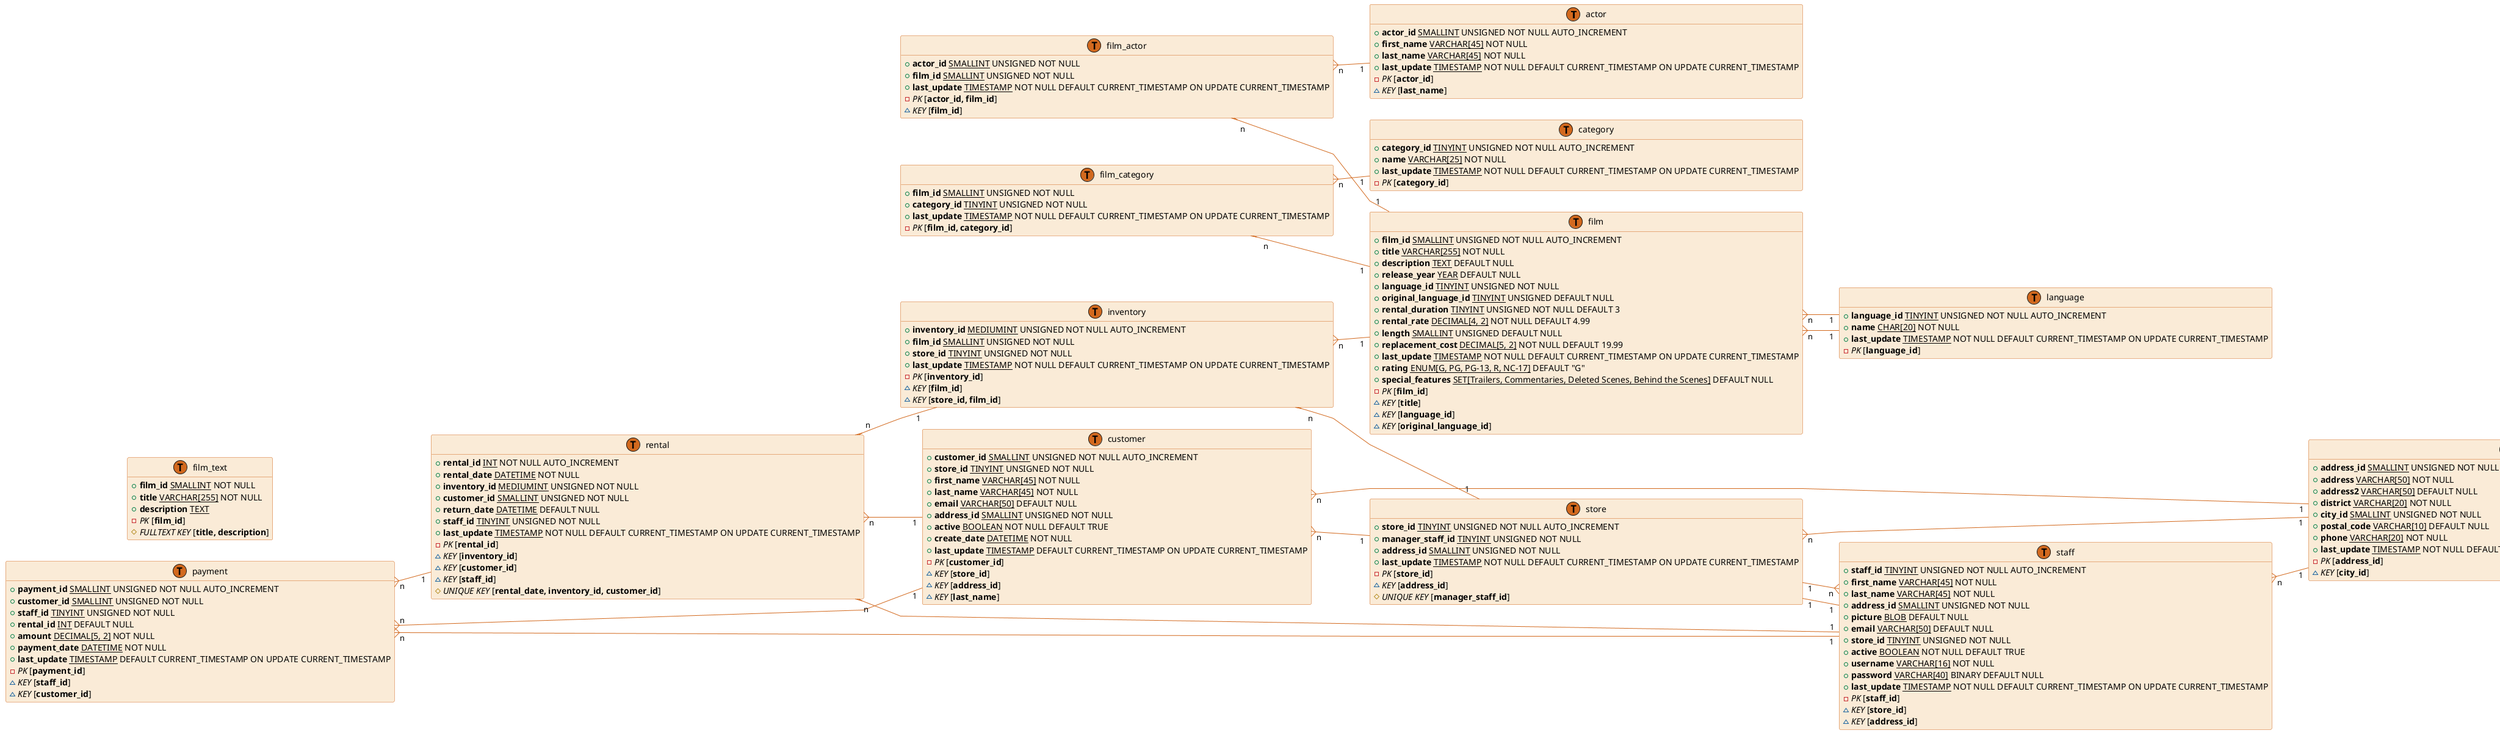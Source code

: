 @startuml
!ifndef TABLE_BORDER_COLOR
!define TABLE_BORDER_COLOR Chocolate
!endif
!ifndef TABLE_BACKGROUND_COLOR
!define TABLE_BACKGROUND_COLOR AntiqueWhite
!endif
skinparam class {
BackgroundColor TABLE_BACKGROUND_COLOR
BorderColor TABLE_BORDER_COLOR
ArrowColor TABLE_BORDER_COLOR
}
!define table(name) class "name" << (T, TABLE_BORDER_COLOR ) >>
!definelong primary_key(column1)
-<i>PK</i> [<b>column1</b>]
!enddefinelong
!definelong primary_key(column1, column2)
-<i>PK</i> [<b>column1, column2</b>]
!enddefinelong
!definelong primary_key(column1, column2, column3)
-<i>PK</i> [<b>column1, column2, column3</b>]
!enddefinelong
!definelong primary_key(column1, column2, column3, column4)
-<i>PK</i> [<b>column1, column2, column3, column4</b>]
!enddefinelong
!definelong primary_key(column1, column2, column3, column4, column5)
-<i>PK</i> [<b>column1, column2, column3, column4, column5</b>]
!enddefinelong
!definelong column(column, type)
+<b>column</b> <u>type</u>
!enddefinelong
!definelong column(column, type, extra)
+<b>column</b> <u>type</u> extra
!enddefinelong
!definelong column(column, type, extra, comment)
+<b>column</b> <u>type</u> extra COMMENT 'comment'
!enddefinelong
!definelong index(column1)
~<i>KEY</i> [<b>column1</b>]
!enddefinelong
!definelong index(column1, column2)
~<i>KEY</i> [<b>column1, column2</b>]
!enddefinelong
!definelong index(column1, column2, column3)
~<i>KEY</i> [<b>column1, column2, column3</b>]
!enddefinelong
!definelong index(column1, column2, column3, column4)
~<i>KEY</i> [<b>column1, column2, column3, column4</b>]
!enddefinelong
!definelong index(column1, column2, column3, column4, column5)
~<i>KEY</i> [<b>column1, column2, column3, column4, column5</b>]
!enddefinelong
!definelong unique_index(column1)
#<i>UNIQUE KEY</i> [<b>column1</b>]
!enddefinelong
!definelong unique_index(column1, column2)
#<i>UNIQUE KEY</i> [<b>column1, column2</b>]
!enddefinelong
!definelong unique_index(column1, column2, column3)
#<i>UNIQUE KEY</i> [<b>column1, column2, column3</b>]
!enddefinelong
!definelong unique_index(column1, column2, column3, column4)
#<i>UNIQUE KEY</i> [<b>column1, column2, column3, column4</b>]
!enddefinelong
!definelong unique_index(column1, column2, column3, column4, column5)
#<i>UNIQUE KEY</i> [<b>column1, column2, column3, column4, column5</b>]
!enddefinelong
!definelong fulltext_index(column1)
#<i>FULLTEXT KEY</i> [<b>column1</b>]
!enddefinelong
!definelong fulltext_index(column1, column2)
#<i>FULLTEXT KEY</i> [<b>column1, column2</b>]
!enddefinelong
!definelong fulltext_index(column1, column2, column3)
#<i>FULLTEXT KEY</i> [<b>column1, column2, column3</b>]
!enddefinelong
!definelong fulltext_index(column1, column2, column3, column4)
#<i>FULLTEXT KEY</i> [<b>column1, column2, column3, column4</b>]
!enddefinelong
!definelong fulltext_index(column1, column2, column3, column4, column5)
#<i>FULLTEXT KEY</i> [<b>column1, column2, column3, column4, column5</b>]
!enddefinelong
!definelong spatial_index(column1)
#<i>SPATIAL KEY</i> [<b>column1</b>]
!enddefinelong
!definelong spatial_index(column1, column2)
#<i>SPATIAL KEY</i> [<b>column1, column2</b>]
!enddefinelong
!definelong spatial_index(column1, column2, column3)
#<i>SPATIAL KEY</i> [<b>column1, column2, column3</b>]
!enddefinelong
!definelong spatial_index(column1, column2, column3, column4)
#<i>SPATIAL KEY</i> [<b>column1, column2, column3, column4</b>]
!enddefinelong
!definelong spatial_index(column1, column2, column3, column4, column5)
#<i>SPATIAL KEY</i> [<b>column1, column2, column3, column4, column5</b>]
!enddefinelong
!definelong connection_one_to_one(from, to, alignment = "")
from "1" -- "1" to
!enddefinelong
!definelong connection_one_to_many(from, to, alignment = "")
from "n" }-- "1" to
!enddefinelong
hide methods
hide stereotypes
skinparam linetype polyline
left to right direction
table(actor) {
	column('actor_id', 'SMALLINT', 'UNSIGNED NOT NULL AUTO_INCREMENT')
	column('first_name', 'VARCHAR[45]', 'NOT NULL')
	column('last_name', 'VARCHAR[45]', 'NOT NULL')
	column('last_update', 'TIMESTAMP', 'NOT NULL DEFAULT CURRENT_TIMESTAMP ON UPDATE CURRENT_TIMESTAMP')
	primary_key('actor_id')
	index('last_name')
}
table(address) {
	column('address_id', 'SMALLINT', 'UNSIGNED NOT NULL AUTO_INCREMENT')
	column('address', 'VARCHAR[50]', 'NOT NULL')
	column('address2', 'VARCHAR[50]', 'DEFAULT NULL')
	column('district', 'VARCHAR[20]', 'NOT NULL')
	column('city_id', 'SMALLINT', 'UNSIGNED NOT NULL')
	column('postal_code', 'VARCHAR[10]', 'DEFAULT NULL')
	column('phone', 'VARCHAR[20]', 'NOT NULL')
	column('last_update', 'TIMESTAMP', 'NOT NULL DEFAULT CURRENT_TIMESTAMP ON UPDATE CURRENT_TIMESTAMP')
	primary_key('address_id')
	index('city_id')
}
table(category) {
	column('category_id', 'TINYINT', 'UNSIGNED NOT NULL AUTO_INCREMENT')
	column('name', 'VARCHAR[25]', 'NOT NULL')
	column('last_update', 'TIMESTAMP', 'NOT NULL DEFAULT CURRENT_TIMESTAMP ON UPDATE CURRENT_TIMESTAMP')
	primary_key('category_id')
}
table(city) {
	column('city_id', 'SMALLINT', 'UNSIGNED NOT NULL AUTO_INCREMENT')
	column('city', 'VARCHAR[50]', 'NOT NULL')
	column('country_id', 'SMALLINT', 'UNSIGNED NOT NULL')
	column('last_update', 'TIMESTAMP', 'NOT NULL DEFAULT CURRENT_TIMESTAMP ON UPDATE CURRENT_TIMESTAMP')
	primary_key('city_id')
	index('country_id')
}
table(country) {
	column('country_id', 'SMALLINT', 'UNSIGNED NOT NULL AUTO_INCREMENT')
	column('country', 'VARCHAR[50]', 'NOT NULL')
	column('last_update', 'TIMESTAMP', 'NOT NULL DEFAULT CURRENT_TIMESTAMP ON UPDATE CURRENT_TIMESTAMP')
	primary_key('country_id')
}
table(customer) {
	column('customer_id', 'SMALLINT', 'UNSIGNED NOT NULL AUTO_INCREMENT')
	column('store_id', 'TINYINT', 'UNSIGNED NOT NULL')
	column('first_name', 'VARCHAR[45]', 'NOT NULL')
	column('last_name', 'VARCHAR[45]', 'NOT NULL')
	column('email', 'VARCHAR[50]', 'DEFAULT NULL')
	column('address_id', 'SMALLINT', 'UNSIGNED NOT NULL')
	column('active', 'BOOLEAN', 'NOT NULL DEFAULT TRUE')
	column('create_date', 'DATETIME', 'NOT NULL')
	column('last_update', 'TIMESTAMP', 'DEFAULT CURRENT_TIMESTAMP ON UPDATE CURRENT_TIMESTAMP')
	primary_key('customer_id')
	index('store_id')
	index('address_id')
	index('last_name')
}
table(film) {
	column('film_id', 'SMALLINT', 'UNSIGNED NOT NULL AUTO_INCREMENT')
	column('title', 'VARCHAR[255]', 'NOT NULL')
	column('description', 'TEXT', 'DEFAULT NULL')
	column('release_year', 'YEAR', 'DEFAULT NULL')
	column('language_id', 'TINYINT', 'UNSIGNED NOT NULL')
	column('original_language_id', 'TINYINT', 'UNSIGNED DEFAULT NULL')
	column('rental_duration', 'TINYINT', 'UNSIGNED NOT NULL DEFAULT 3')
	column('rental_rate', 'DECIMAL[4, 2]', 'NOT NULL DEFAULT 4.99')
	column('length', 'SMALLINT', 'UNSIGNED DEFAULT NULL')
	column('replacement_cost', 'DECIMAL[5, 2]', 'NOT NULL DEFAULT 19.99')
	column('last_update', 'TIMESTAMP', 'NOT NULL DEFAULT CURRENT_TIMESTAMP ON UPDATE CURRENT_TIMESTAMP')
	column('rating', 'ENUM[G, PG, PG-13, R, NC-17]', 'DEFAULT "G"')
	column('special_features', 'SET[Trailers, Commentaries, Deleted Scenes, Behind the Scenes]', 'DEFAULT NULL')
	primary_key('film_id')
	index('title')
	index('language_id')
	index('original_language_id')
}
table(film_actor) {
	column('actor_id', 'SMALLINT', 'UNSIGNED NOT NULL')
	column('film_id', 'SMALLINT', 'UNSIGNED NOT NULL')
	column('last_update', 'TIMESTAMP', 'NOT NULL DEFAULT CURRENT_TIMESTAMP ON UPDATE CURRENT_TIMESTAMP')
	primary_key('actor_id, film_id')
	index('film_id')
}
table(film_category) {
	column('film_id', 'SMALLINT', 'UNSIGNED NOT NULL')
	column('category_id', 'TINYINT', 'UNSIGNED NOT NULL')
	column('last_update', 'TIMESTAMP', 'NOT NULL DEFAULT CURRENT_TIMESTAMP ON UPDATE CURRENT_TIMESTAMP')
	primary_key('film_id, category_id')
}
table(film_text) {
	column('film_id', 'SMALLINT', 'NOT NULL')
	column('title', 'VARCHAR[255]', 'NOT NULL')
	column('description', 'TEXT')
	primary_key('film_id')
	fulltext_index('title, description')
}
table(inventory) {
	column('inventory_id', 'MEDIUMINT', 'UNSIGNED NOT NULL AUTO_INCREMENT')
	column('film_id', 'SMALLINT', 'UNSIGNED NOT NULL')
	column('store_id', 'TINYINT', 'UNSIGNED NOT NULL')
	column('last_update', 'TIMESTAMP', 'NOT NULL DEFAULT CURRENT_TIMESTAMP ON UPDATE CURRENT_TIMESTAMP')
	primary_key('inventory_id')
	index('film_id')
	index('store_id, film_id')
}
table(language) {
	column('language_id', 'TINYINT', 'UNSIGNED NOT NULL AUTO_INCREMENT')
	column('name', 'CHAR[20]', 'NOT NULL')
	column('last_update', 'TIMESTAMP', 'NOT NULL DEFAULT CURRENT_TIMESTAMP ON UPDATE CURRENT_TIMESTAMP')
	primary_key('language_id')
}
table(payment) {
	column('payment_id', 'SMALLINT', 'UNSIGNED NOT NULL AUTO_INCREMENT')
	column('customer_id', 'SMALLINT', 'UNSIGNED NOT NULL')
	column('staff_id', 'TINYINT', 'UNSIGNED NOT NULL')
	column('rental_id', 'INT', 'DEFAULT NULL')
	column('amount', 'DECIMAL[5, 2]', 'NOT NULL')
	column('payment_date', 'DATETIME', 'NOT NULL')
	column('last_update', 'TIMESTAMP', 'DEFAULT CURRENT_TIMESTAMP ON UPDATE CURRENT_TIMESTAMP')
	primary_key('payment_id')
	index('staff_id')
	index('customer_id')
}
table(rental) {
	column('rental_id', 'INT', 'NOT NULL AUTO_INCREMENT')
	column('rental_date', 'DATETIME', 'NOT NULL')
	column('inventory_id', 'MEDIUMINT', 'UNSIGNED NOT NULL')
	column('customer_id', 'SMALLINT', 'UNSIGNED NOT NULL')
	column('return_date', 'DATETIME', 'DEFAULT NULL')
	column('staff_id', 'TINYINT', 'UNSIGNED NOT NULL')
	column('last_update', 'TIMESTAMP', 'NOT NULL DEFAULT CURRENT_TIMESTAMP ON UPDATE CURRENT_TIMESTAMP')
	primary_key('rental_id')
	index('inventory_id')
	index('customer_id')
	index('staff_id')
	unique_index('rental_date, inventory_id, customer_id')
}
table(staff) {
	column('staff_id', 'TINYINT', 'UNSIGNED NOT NULL AUTO_INCREMENT')
	column('first_name', 'VARCHAR[45]', 'NOT NULL')
	column('last_name', 'VARCHAR[45]', 'NOT NULL')
	column('address_id', 'SMALLINT', 'UNSIGNED NOT NULL')
	column('picture', 'BLOB', 'DEFAULT NULL')
	column('email', 'VARCHAR[50]', 'DEFAULT NULL')
	column('store_id', 'TINYINT', 'UNSIGNED NOT NULL')
	column('active', 'BOOLEAN', 'NOT NULL DEFAULT TRUE')
	column('username', 'VARCHAR[16]', 'NOT NULL')
	column('password', 'VARCHAR[40]', 'BINARY DEFAULT NULL')
	column('last_update', 'TIMESTAMP', 'NOT NULL DEFAULT CURRENT_TIMESTAMP ON UPDATE CURRENT_TIMESTAMP')
	primary_key('staff_id')
	index('store_id')
	index('address_id')
}
table(store) {
	column('store_id', 'TINYINT', 'UNSIGNED NOT NULL AUTO_INCREMENT')
	column('manager_staff_id', 'TINYINT', 'UNSIGNED NOT NULL')
	column('address_id', 'SMALLINT', 'UNSIGNED NOT NULL')
	column('last_update', 'TIMESTAMP', 'NOT NULL DEFAULT CURRENT_TIMESTAMP ON UPDATE CURRENT_TIMESTAMP')
	primary_key('store_id')
	index('address_id')
	unique_index('manager_staff_id')
}

connection_one_to_many(address, city)
connection_one_to_many(city, country)
connection_one_to_many(customer, address)
connection_one_to_many(customer, store)
connection_one_to_many(film, language)
connection_one_to_many(film, language)
connection_one_to_many(film_actor, actor)
connection_one_to_many(film_actor, film)
connection_one_to_many(film_category, film)
connection_one_to_many(film_category, category)
connection_one_to_many(inventory, store)
connection_one_to_many(inventory, film)
connection_one_to_many(payment, rental)
connection_one_to_many(payment, customer)
connection_one_to_many(payment, staff)
connection_one_to_many(rental, staff)
connection_one_to_many(rental, inventory)
connection_one_to_many(rental, customer)
connection_one_to_many(staff, store)
connection_one_to_many(staff, address)
connection_one_to_one(store, staff)
connection_one_to_many(store, address)
@enduml
